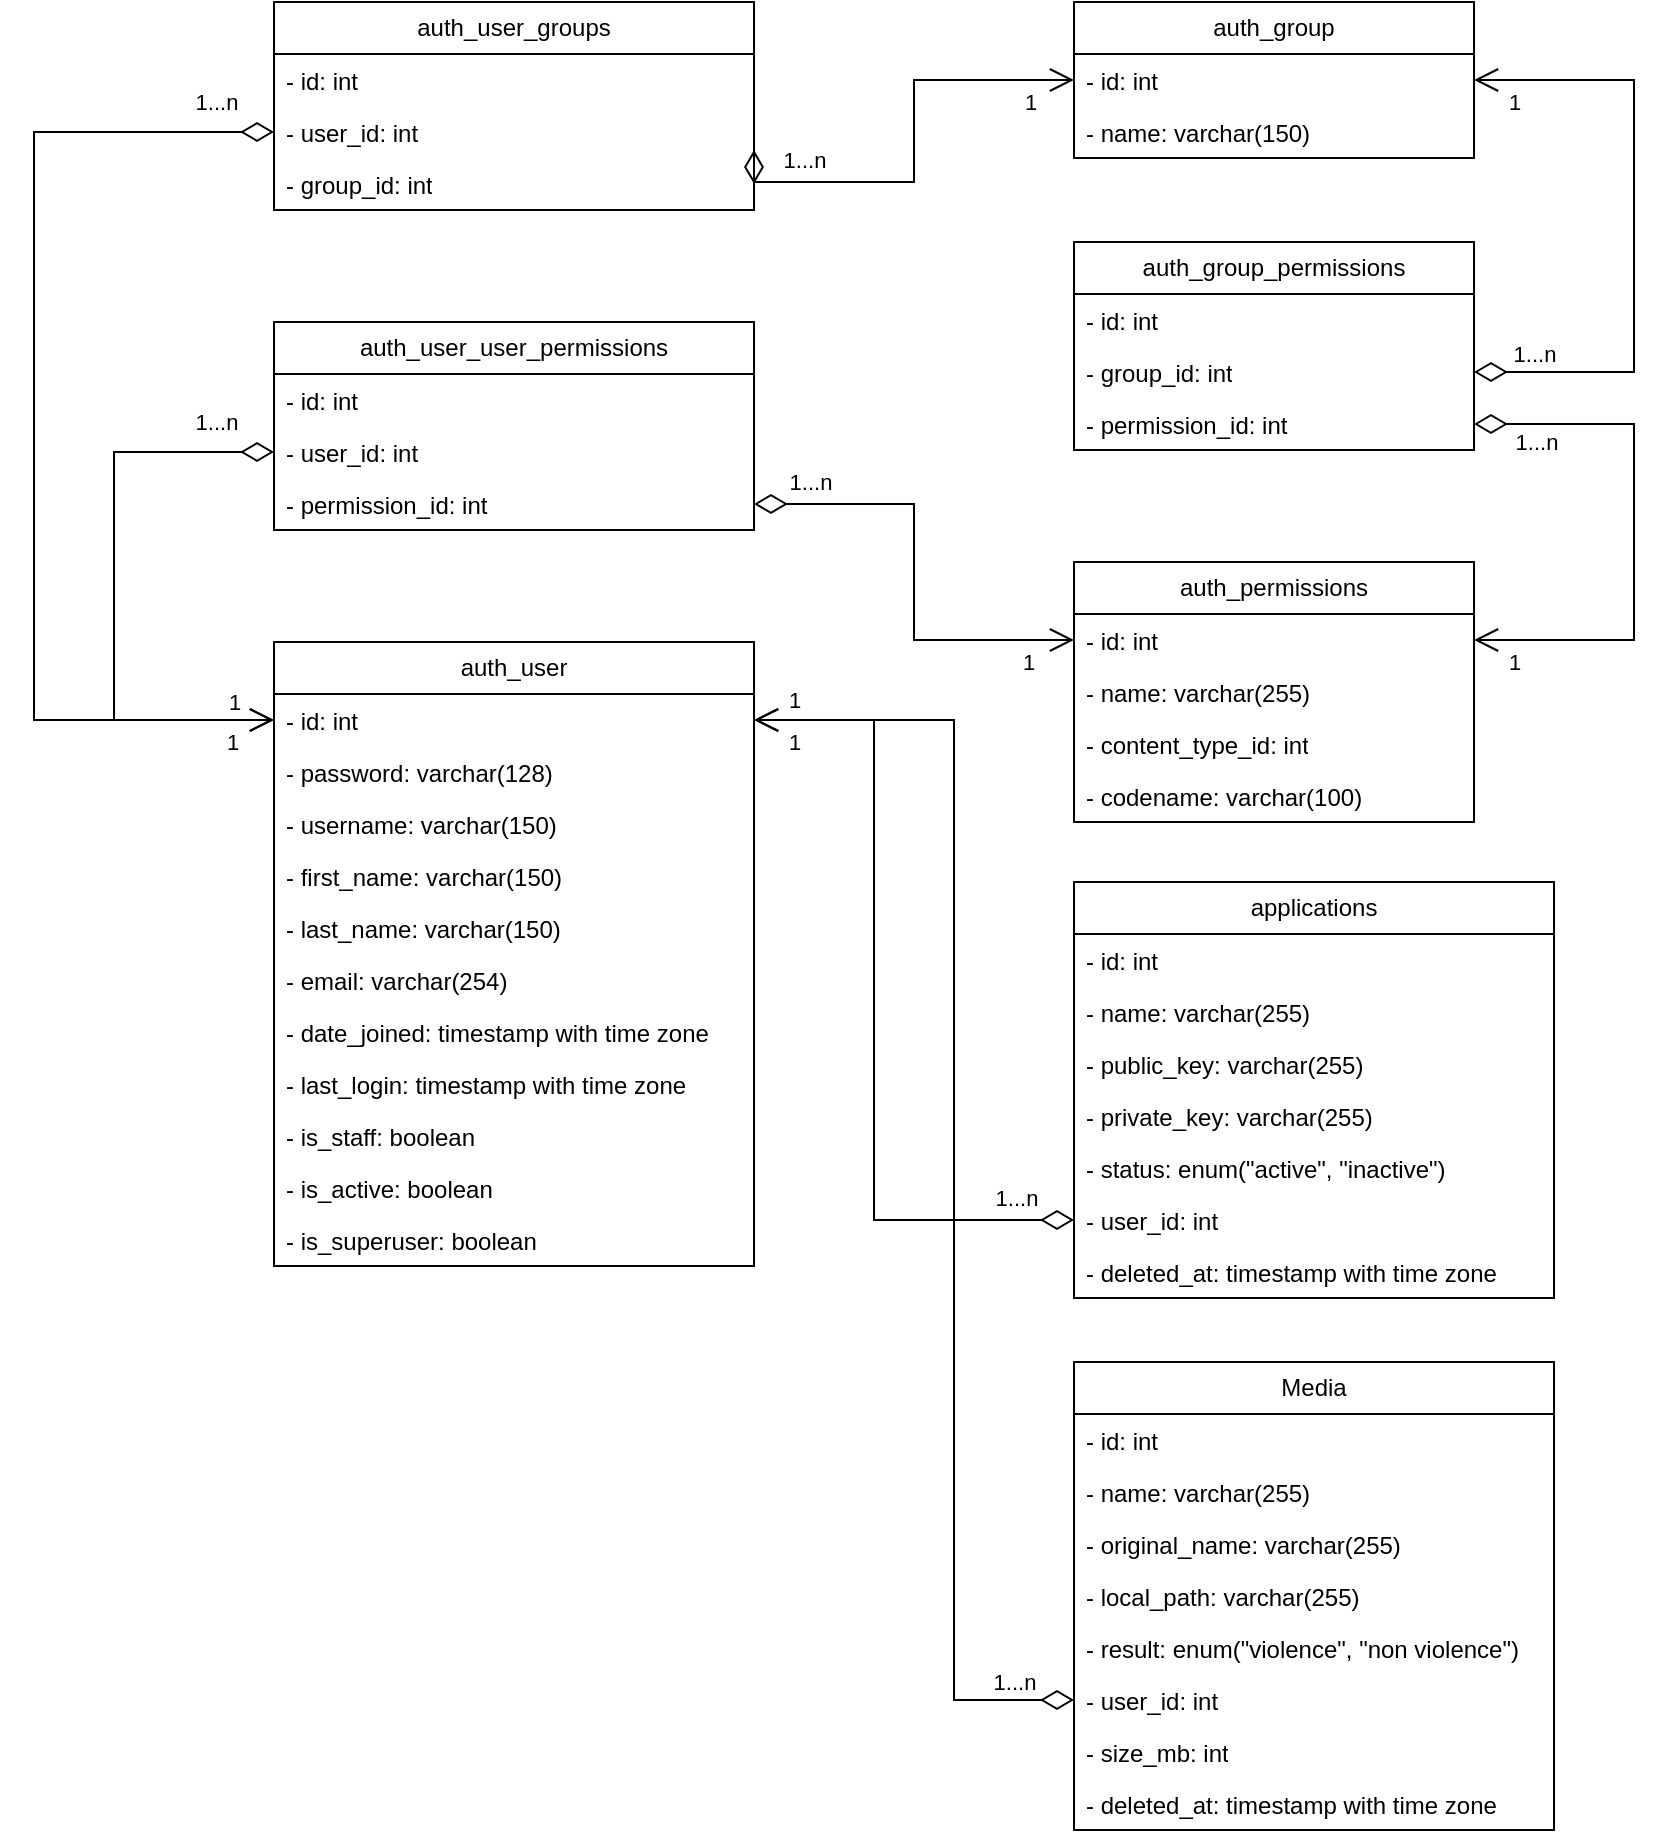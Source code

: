<mxfile version="22.1.18" type="device">
  <diagram name="Page-1" id="EpmE2LYCR6O_98sLAQNN">
    <mxGraphModel dx="1195" dy="756" grid="1" gridSize="10" guides="1" tooltips="1" connect="1" arrows="1" fold="1" page="1" pageScale="1" pageWidth="4681" pageHeight="3300" math="0" shadow="0">
      <root>
        <mxCell id="0" />
        <mxCell id="1" parent="0" />
        <mxCell id="Tgxycxj8VMxs13C29DLe-1" value="auth_user" style="swimlane;fontStyle=0;childLayout=stackLayout;horizontal=1;startSize=26;fillColor=none;horizontalStack=0;resizeParent=1;resizeParentMax=0;resizeLast=0;collapsible=1;marginBottom=0;whiteSpace=wrap;html=1;" vertex="1" parent="1">
          <mxGeometry x="400" y="600" width="240" height="312" as="geometry" />
        </mxCell>
        <mxCell id="Tgxycxj8VMxs13C29DLe-2" value="- id: int" style="text;strokeColor=none;fillColor=none;align=left;verticalAlign=top;spacingLeft=4;spacingRight=4;overflow=hidden;rotatable=0;points=[[0,0.5],[1,0.5]];portConstraint=eastwest;whiteSpace=wrap;html=1;" vertex="1" parent="Tgxycxj8VMxs13C29DLe-1">
          <mxGeometry y="26" width="240" height="26" as="geometry" />
        </mxCell>
        <mxCell id="Tgxycxj8VMxs13C29DLe-3" value="- password: varchar(128)" style="text;strokeColor=none;fillColor=none;align=left;verticalAlign=top;spacingLeft=4;spacingRight=4;overflow=hidden;rotatable=0;points=[[0,0.5],[1,0.5]];portConstraint=eastwest;whiteSpace=wrap;html=1;" vertex="1" parent="Tgxycxj8VMxs13C29DLe-1">
          <mxGeometry y="52" width="240" height="26" as="geometry" />
        </mxCell>
        <mxCell id="Tgxycxj8VMxs13C29DLe-4" value="- username: varchar(150)" style="text;strokeColor=none;fillColor=none;align=left;verticalAlign=top;spacingLeft=4;spacingRight=4;overflow=hidden;rotatable=0;points=[[0,0.5],[1,0.5]];portConstraint=eastwest;whiteSpace=wrap;html=1;" vertex="1" parent="Tgxycxj8VMxs13C29DLe-1">
          <mxGeometry y="78" width="240" height="26" as="geometry" />
        </mxCell>
        <mxCell id="Tgxycxj8VMxs13C29DLe-5" value="- first_name: varchar(150)" style="text;strokeColor=none;fillColor=none;align=left;verticalAlign=top;spacingLeft=4;spacingRight=4;overflow=hidden;rotatable=0;points=[[0,0.5],[1,0.5]];portConstraint=eastwest;whiteSpace=wrap;html=1;" vertex="1" parent="Tgxycxj8VMxs13C29DLe-1">
          <mxGeometry y="104" width="240" height="26" as="geometry" />
        </mxCell>
        <mxCell id="Tgxycxj8VMxs13C29DLe-6" value="- last_name: varchar(150)" style="text;strokeColor=none;fillColor=none;align=left;verticalAlign=top;spacingLeft=4;spacingRight=4;overflow=hidden;rotatable=0;points=[[0,0.5],[1,0.5]];portConstraint=eastwest;whiteSpace=wrap;html=1;" vertex="1" parent="Tgxycxj8VMxs13C29DLe-1">
          <mxGeometry y="130" width="240" height="26" as="geometry" />
        </mxCell>
        <mxCell id="Tgxycxj8VMxs13C29DLe-7" value="- email: varchar(254)" style="text;strokeColor=none;fillColor=none;align=left;verticalAlign=top;spacingLeft=4;spacingRight=4;overflow=hidden;rotatable=0;points=[[0,0.5],[1,0.5]];portConstraint=eastwest;whiteSpace=wrap;html=1;" vertex="1" parent="Tgxycxj8VMxs13C29DLe-1">
          <mxGeometry y="156" width="240" height="26" as="geometry" />
        </mxCell>
        <mxCell id="Tgxycxj8VMxs13C29DLe-8" value="- date_joined: timestamp with time zone" style="text;strokeColor=none;fillColor=none;align=left;verticalAlign=top;spacingLeft=4;spacingRight=4;overflow=hidden;rotatable=0;points=[[0,0.5],[1,0.5]];portConstraint=eastwest;whiteSpace=wrap;html=1;" vertex="1" parent="Tgxycxj8VMxs13C29DLe-1">
          <mxGeometry y="182" width="240" height="26" as="geometry" />
        </mxCell>
        <mxCell id="Tgxycxj8VMxs13C29DLe-9" value="- last_login: timestamp with time zone" style="text;strokeColor=none;fillColor=none;align=left;verticalAlign=top;spacingLeft=4;spacingRight=4;overflow=hidden;rotatable=0;points=[[0,0.5],[1,0.5]];portConstraint=eastwest;whiteSpace=wrap;html=1;" vertex="1" parent="Tgxycxj8VMxs13C29DLe-1">
          <mxGeometry y="208" width="240" height="26" as="geometry" />
        </mxCell>
        <mxCell id="Tgxycxj8VMxs13C29DLe-10" value="- is_staff: boolean" style="text;strokeColor=none;fillColor=none;align=left;verticalAlign=top;spacingLeft=4;spacingRight=4;overflow=hidden;rotatable=0;points=[[0,0.5],[1,0.5]];portConstraint=eastwest;whiteSpace=wrap;html=1;" vertex="1" parent="Tgxycxj8VMxs13C29DLe-1">
          <mxGeometry y="234" width="240" height="26" as="geometry" />
        </mxCell>
        <mxCell id="Tgxycxj8VMxs13C29DLe-11" value="- is_active: boolean" style="text;strokeColor=none;fillColor=none;align=left;verticalAlign=top;spacingLeft=4;spacingRight=4;overflow=hidden;rotatable=0;points=[[0,0.5],[1,0.5]];portConstraint=eastwest;whiteSpace=wrap;html=1;" vertex="1" parent="Tgxycxj8VMxs13C29DLe-1">
          <mxGeometry y="260" width="240" height="26" as="geometry" />
        </mxCell>
        <mxCell id="Tgxycxj8VMxs13C29DLe-12" value="- is_superuser: boolean" style="text;strokeColor=none;fillColor=none;align=left;verticalAlign=top;spacingLeft=4;spacingRight=4;overflow=hidden;rotatable=0;points=[[0,0.5],[1,0.5]];portConstraint=eastwest;whiteSpace=wrap;html=1;" vertex="1" parent="Tgxycxj8VMxs13C29DLe-1">
          <mxGeometry y="286" width="240" height="26" as="geometry" />
        </mxCell>
        <mxCell id="Tgxycxj8VMxs13C29DLe-13" value="auth_group" style="swimlane;fontStyle=0;childLayout=stackLayout;horizontal=1;startSize=26;fillColor=none;horizontalStack=0;resizeParent=1;resizeParentMax=0;resizeLast=0;collapsible=1;marginBottom=0;whiteSpace=wrap;html=1;" vertex="1" parent="1">
          <mxGeometry x="800" y="280" width="200" height="78" as="geometry" />
        </mxCell>
        <mxCell id="Tgxycxj8VMxs13C29DLe-14" value="- id: int" style="text;strokeColor=none;fillColor=none;align=left;verticalAlign=top;spacingLeft=4;spacingRight=4;overflow=hidden;rotatable=0;points=[[0,0.5],[1,0.5]];portConstraint=eastwest;whiteSpace=wrap;html=1;" vertex="1" parent="Tgxycxj8VMxs13C29DLe-13">
          <mxGeometry y="26" width="200" height="26" as="geometry" />
        </mxCell>
        <mxCell id="Tgxycxj8VMxs13C29DLe-15" value="- name: varchar(150)" style="text;strokeColor=none;fillColor=none;align=left;verticalAlign=top;spacingLeft=4;spacingRight=4;overflow=hidden;rotatable=0;points=[[0,0.5],[1,0.5]];portConstraint=eastwest;whiteSpace=wrap;html=1;" vertex="1" parent="Tgxycxj8VMxs13C29DLe-13">
          <mxGeometry y="52" width="200" height="26" as="geometry" />
        </mxCell>
        <mxCell id="Tgxycxj8VMxs13C29DLe-17" value="auth_group_permissions" style="swimlane;fontStyle=0;childLayout=stackLayout;horizontal=1;startSize=26;fillColor=none;horizontalStack=0;resizeParent=1;resizeParentMax=0;resizeLast=0;collapsible=1;marginBottom=0;whiteSpace=wrap;html=1;" vertex="1" parent="1">
          <mxGeometry x="800" y="400" width="200" height="104" as="geometry" />
        </mxCell>
        <mxCell id="Tgxycxj8VMxs13C29DLe-18" value="- id: int" style="text;strokeColor=none;fillColor=none;align=left;verticalAlign=top;spacingLeft=4;spacingRight=4;overflow=hidden;rotatable=0;points=[[0,0.5],[1,0.5]];portConstraint=eastwest;whiteSpace=wrap;html=1;" vertex="1" parent="Tgxycxj8VMxs13C29DLe-17">
          <mxGeometry y="26" width="200" height="26" as="geometry" />
        </mxCell>
        <mxCell id="Tgxycxj8VMxs13C29DLe-19" value="- group_id: int" style="text;strokeColor=none;fillColor=none;align=left;verticalAlign=top;spacingLeft=4;spacingRight=4;overflow=hidden;rotatable=0;points=[[0,0.5],[1,0.5]];portConstraint=eastwest;whiteSpace=wrap;html=1;" vertex="1" parent="Tgxycxj8VMxs13C29DLe-17">
          <mxGeometry y="52" width="200" height="26" as="geometry" />
        </mxCell>
        <mxCell id="Tgxycxj8VMxs13C29DLe-20" value="- permission_id: int" style="text;strokeColor=none;fillColor=none;align=left;verticalAlign=top;spacingLeft=4;spacingRight=4;overflow=hidden;rotatable=0;points=[[0,0.5],[1,0.5]];portConstraint=eastwest;whiteSpace=wrap;html=1;" vertex="1" parent="Tgxycxj8VMxs13C29DLe-17">
          <mxGeometry y="78" width="200" height="26" as="geometry" />
        </mxCell>
        <mxCell id="Tgxycxj8VMxs13C29DLe-21" value="auth_permissions" style="swimlane;fontStyle=0;childLayout=stackLayout;horizontal=1;startSize=26;fillColor=none;horizontalStack=0;resizeParent=1;resizeParentMax=0;resizeLast=0;collapsible=1;marginBottom=0;whiteSpace=wrap;html=1;" vertex="1" parent="1">
          <mxGeometry x="800" y="560" width="200" height="130" as="geometry" />
        </mxCell>
        <mxCell id="Tgxycxj8VMxs13C29DLe-22" value="- id: int" style="text;strokeColor=none;fillColor=none;align=left;verticalAlign=top;spacingLeft=4;spacingRight=4;overflow=hidden;rotatable=0;points=[[0,0.5],[1,0.5]];portConstraint=eastwest;whiteSpace=wrap;html=1;" vertex="1" parent="Tgxycxj8VMxs13C29DLe-21">
          <mxGeometry y="26" width="200" height="26" as="geometry" />
        </mxCell>
        <mxCell id="Tgxycxj8VMxs13C29DLe-23" value="- name: varchar(255)" style="text;strokeColor=none;fillColor=none;align=left;verticalAlign=top;spacingLeft=4;spacingRight=4;overflow=hidden;rotatable=0;points=[[0,0.5],[1,0.5]];portConstraint=eastwest;whiteSpace=wrap;html=1;" vertex="1" parent="Tgxycxj8VMxs13C29DLe-21">
          <mxGeometry y="52" width="200" height="26" as="geometry" />
        </mxCell>
        <mxCell id="Tgxycxj8VMxs13C29DLe-24" value="- content_type_id: int" style="text;strokeColor=none;fillColor=none;align=left;verticalAlign=top;spacingLeft=4;spacingRight=4;overflow=hidden;rotatable=0;points=[[0,0.5],[1,0.5]];portConstraint=eastwest;whiteSpace=wrap;html=1;" vertex="1" parent="Tgxycxj8VMxs13C29DLe-21">
          <mxGeometry y="78" width="200" height="26" as="geometry" />
        </mxCell>
        <mxCell id="Tgxycxj8VMxs13C29DLe-25" value="- codename: varchar(100)" style="text;strokeColor=none;fillColor=none;align=left;verticalAlign=top;spacingLeft=4;spacingRight=4;overflow=hidden;rotatable=0;points=[[0,0.5],[1,0.5]];portConstraint=eastwest;whiteSpace=wrap;html=1;" vertex="1" parent="Tgxycxj8VMxs13C29DLe-21">
          <mxGeometry y="104" width="200" height="26" as="geometry" />
        </mxCell>
        <mxCell id="Tgxycxj8VMxs13C29DLe-26" value="auth_user_groups" style="swimlane;fontStyle=0;childLayout=stackLayout;horizontal=1;startSize=26;fillColor=none;horizontalStack=0;resizeParent=1;resizeParentMax=0;resizeLast=0;collapsible=1;marginBottom=0;whiteSpace=wrap;html=1;" vertex="1" parent="1">
          <mxGeometry x="400" y="280" width="240" height="104" as="geometry" />
        </mxCell>
        <mxCell id="Tgxycxj8VMxs13C29DLe-27" value="- id: int" style="text;strokeColor=none;fillColor=none;align=left;verticalAlign=top;spacingLeft=4;spacingRight=4;overflow=hidden;rotatable=0;points=[[0,0.5],[1,0.5]];portConstraint=eastwest;whiteSpace=wrap;html=1;" vertex="1" parent="Tgxycxj8VMxs13C29DLe-26">
          <mxGeometry y="26" width="240" height="26" as="geometry" />
        </mxCell>
        <mxCell id="Tgxycxj8VMxs13C29DLe-28" value="- user_id: int" style="text;strokeColor=none;fillColor=none;align=left;verticalAlign=top;spacingLeft=4;spacingRight=4;overflow=hidden;rotatable=0;points=[[0,0.5],[1,0.5]];portConstraint=eastwest;whiteSpace=wrap;html=1;" vertex="1" parent="Tgxycxj8VMxs13C29DLe-26">
          <mxGeometry y="52" width="240" height="26" as="geometry" />
        </mxCell>
        <mxCell id="Tgxycxj8VMxs13C29DLe-29" value="- group_id: int" style="text;strokeColor=none;fillColor=none;align=left;verticalAlign=top;spacingLeft=4;spacingRight=4;overflow=hidden;rotatable=0;points=[[0,0.5],[1,0.5]];portConstraint=eastwest;whiteSpace=wrap;html=1;" vertex="1" parent="Tgxycxj8VMxs13C29DLe-26">
          <mxGeometry y="78" width="240" height="26" as="geometry" />
        </mxCell>
        <mxCell id="Tgxycxj8VMxs13C29DLe-38" value="auth_user_user_permissions" style="swimlane;fontStyle=0;childLayout=stackLayout;horizontal=1;startSize=26;fillColor=none;horizontalStack=0;resizeParent=1;resizeParentMax=0;resizeLast=0;collapsible=1;marginBottom=0;whiteSpace=wrap;html=1;" vertex="1" parent="1">
          <mxGeometry x="400" y="440" width="240" height="104" as="geometry" />
        </mxCell>
        <mxCell id="Tgxycxj8VMxs13C29DLe-39" value="- id: int" style="text;strokeColor=none;fillColor=none;align=left;verticalAlign=top;spacingLeft=4;spacingRight=4;overflow=hidden;rotatable=0;points=[[0,0.5],[1,0.5]];portConstraint=eastwest;whiteSpace=wrap;html=1;" vertex="1" parent="Tgxycxj8VMxs13C29DLe-38">
          <mxGeometry y="26" width="240" height="26" as="geometry" />
        </mxCell>
        <mxCell id="Tgxycxj8VMxs13C29DLe-40" value="- user_id: int" style="text;strokeColor=none;fillColor=none;align=left;verticalAlign=top;spacingLeft=4;spacingRight=4;overflow=hidden;rotatable=0;points=[[0,0.5],[1,0.5]];portConstraint=eastwest;whiteSpace=wrap;html=1;" vertex="1" parent="Tgxycxj8VMxs13C29DLe-38">
          <mxGeometry y="52" width="240" height="26" as="geometry" />
        </mxCell>
        <mxCell id="Tgxycxj8VMxs13C29DLe-41" value="- permission_id: int" style="text;strokeColor=none;fillColor=none;align=left;verticalAlign=top;spacingLeft=4;spacingRight=4;overflow=hidden;rotatable=0;points=[[0,0.5],[1,0.5]];portConstraint=eastwest;whiteSpace=wrap;html=1;" vertex="1" parent="Tgxycxj8VMxs13C29DLe-38">
          <mxGeometry y="78" width="240" height="26" as="geometry" />
        </mxCell>
        <mxCell id="Tgxycxj8VMxs13C29DLe-45" style="edgeStyle=orthogonalEdgeStyle;rounded=0;orthogonalLoop=1;jettySize=auto;html=1;entryX=0;entryY=0.5;entryDx=0;entryDy=0;startArrow=diamondThin;startFill=0;endArrow=open;endFill=0;targetPerimeterSpacing=0;sourcePerimeterSpacing=0;endSize=10;startSize=14;exitX=0;exitY=0.5;exitDx=0;exitDy=0;" edge="1" parent="1" source="Tgxycxj8VMxs13C29DLe-28" target="Tgxycxj8VMxs13C29DLe-2">
          <mxGeometry relative="1" as="geometry">
            <mxPoint x="350" y="270" as="sourcePoint" />
            <Array as="points">
              <mxPoint x="280" y="345" />
              <mxPoint x="280" y="639" />
            </Array>
          </mxGeometry>
        </mxCell>
        <mxCell id="Tgxycxj8VMxs13C29DLe-47" value="1...n" style="edgeLabel;html=1;align=center;verticalAlign=middle;resizable=0;points=[];" vertex="1" connectable="0" parent="Tgxycxj8VMxs13C29DLe-45">
          <mxGeometry x="-0.758" relative="1" as="geometry">
            <mxPoint x="35" y="-15" as="offset" />
          </mxGeometry>
        </mxCell>
        <mxCell id="Tgxycxj8VMxs13C29DLe-48" value="1" style="edgeLabel;html=1;align=center;verticalAlign=middle;resizable=0;points=[];" vertex="1" connectable="0" parent="Tgxycxj8VMxs13C29DLe-45">
          <mxGeometry x="0.794" relative="1" as="geometry">
            <mxPoint x="34" y="11" as="offset" />
          </mxGeometry>
        </mxCell>
        <mxCell id="Tgxycxj8VMxs13C29DLe-49" style="edgeStyle=orthogonalEdgeStyle;rounded=0;orthogonalLoop=1;jettySize=auto;html=1;entryX=1;entryY=0.5;entryDx=0;entryDy=0;startArrow=diamondThin;startFill=0;endArrow=open;endFill=0;targetPerimeterSpacing=0;sourcePerimeterSpacing=0;endSize=10;startSize=14;exitX=1;exitY=0.5;exitDx=0;exitDy=0;" edge="1" parent="1" source="Tgxycxj8VMxs13C29DLe-19" target="Tgxycxj8VMxs13C29DLe-14">
          <mxGeometry relative="1" as="geometry">
            <mxPoint x="740" y="226" as="sourcePoint" />
            <mxPoint x="900" y="200" as="targetPoint" />
            <Array as="points">
              <mxPoint x="1080" y="465" />
              <mxPoint x="1080" y="319" />
            </Array>
          </mxGeometry>
        </mxCell>
        <mxCell id="Tgxycxj8VMxs13C29DLe-50" value="1...n" style="edgeLabel;html=1;align=center;verticalAlign=middle;resizable=0;points=[];" vertex="1" connectable="0" parent="Tgxycxj8VMxs13C29DLe-49">
          <mxGeometry x="-0.758" relative="1" as="geometry">
            <mxPoint x="-7" y="-9" as="offset" />
          </mxGeometry>
        </mxCell>
        <mxCell id="Tgxycxj8VMxs13C29DLe-51" value="1" style="edgeLabel;html=1;align=center;verticalAlign=middle;resizable=0;points=[];" vertex="1" connectable="0" parent="Tgxycxj8VMxs13C29DLe-49">
          <mxGeometry x="0.794" relative="1" as="geometry">
            <mxPoint x="-12" y="11" as="offset" />
          </mxGeometry>
        </mxCell>
        <mxCell id="Tgxycxj8VMxs13C29DLe-52" style="edgeStyle=orthogonalEdgeStyle;rounded=0;orthogonalLoop=1;jettySize=auto;html=1;startArrow=diamondThin;startFill=0;endArrow=open;endFill=0;targetPerimeterSpacing=0;sourcePerimeterSpacing=0;endSize=10;startSize=14;entryX=1;entryY=0.5;entryDx=0;entryDy=0;" edge="1" parent="1" target="Tgxycxj8VMxs13C29DLe-22">
          <mxGeometry relative="1" as="geometry">
            <mxPoint x="1000" y="491" as="sourcePoint" />
            <mxPoint x="1090" y="600" as="targetPoint" />
            <Array as="points">
              <mxPoint x="1080" y="491" />
              <mxPoint x="1080" y="599" />
            </Array>
          </mxGeometry>
        </mxCell>
        <mxCell id="Tgxycxj8VMxs13C29DLe-53" value="1...n" style="edgeLabel;html=1;align=center;verticalAlign=middle;resizable=0;points=[];" vertex="1" connectable="0" parent="Tgxycxj8VMxs13C29DLe-52">
          <mxGeometry x="-0.758" relative="1" as="geometry">
            <mxPoint x="-2" y="9" as="offset" />
          </mxGeometry>
        </mxCell>
        <mxCell id="Tgxycxj8VMxs13C29DLe-54" value="1" style="edgeLabel;html=1;align=center;verticalAlign=middle;resizable=0;points=[];" vertex="1" connectable="0" parent="Tgxycxj8VMxs13C29DLe-52">
          <mxGeometry x="0.794" relative="1" as="geometry">
            <mxPoint x="-8" y="11" as="offset" />
          </mxGeometry>
        </mxCell>
        <mxCell id="Tgxycxj8VMxs13C29DLe-55" style="edgeStyle=orthogonalEdgeStyle;rounded=0;orthogonalLoop=1;jettySize=auto;html=1;entryX=0;entryY=0.5;entryDx=0;entryDy=0;startArrow=diamondThin;startFill=0;endArrow=open;endFill=0;targetPerimeterSpacing=0;sourcePerimeterSpacing=0;endSize=10;startSize=14;exitX=1;exitY=0.5;exitDx=0;exitDy=0;" edge="1" parent="1" source="Tgxycxj8VMxs13C29DLe-29" target="Tgxycxj8VMxs13C29DLe-14">
          <mxGeometry relative="1" as="geometry">
            <mxPoint x="450" y="355" as="sourcePoint" />
            <mxPoint x="450" y="489" as="targetPoint" />
            <Array as="points">
              <mxPoint x="720" y="370" />
              <mxPoint x="720" y="319" />
            </Array>
          </mxGeometry>
        </mxCell>
        <mxCell id="Tgxycxj8VMxs13C29DLe-56" value="1...n" style="edgeLabel;html=1;align=center;verticalAlign=middle;resizable=0;points=[];" vertex="1" connectable="0" parent="Tgxycxj8VMxs13C29DLe-55">
          <mxGeometry x="-0.758" relative="1" as="geometry">
            <mxPoint y="-11" as="offset" />
          </mxGeometry>
        </mxCell>
        <mxCell id="Tgxycxj8VMxs13C29DLe-57" value="1" style="edgeLabel;html=1;align=center;verticalAlign=middle;resizable=0;points=[];" vertex="1" connectable="0" parent="Tgxycxj8VMxs13C29DLe-55">
          <mxGeometry x="0.794" relative="1" as="geometry">
            <mxPoint y="11" as="offset" />
          </mxGeometry>
        </mxCell>
        <mxCell id="Tgxycxj8VMxs13C29DLe-58" style="edgeStyle=orthogonalEdgeStyle;rounded=0;orthogonalLoop=1;jettySize=auto;html=1;entryX=0;entryY=0.5;entryDx=0;entryDy=0;startArrow=diamondThin;startFill=0;endArrow=open;endFill=0;targetPerimeterSpacing=0;sourcePerimeterSpacing=0;endSize=10;startSize=14;exitX=0;exitY=0.5;exitDx=0;exitDy=0;" edge="1" parent="1" source="Tgxycxj8VMxs13C29DLe-40" target="Tgxycxj8VMxs13C29DLe-2">
          <mxGeometry relative="1" as="geometry">
            <mxPoint x="370" y="520" as="sourcePoint" />
            <mxPoint x="370" y="814" as="targetPoint" />
            <Array as="points">
              <mxPoint x="320" y="505" />
              <mxPoint x="320" y="639" />
            </Array>
          </mxGeometry>
        </mxCell>
        <mxCell id="Tgxycxj8VMxs13C29DLe-59" value="1...n" style="edgeLabel;html=1;align=center;verticalAlign=middle;resizable=0;points=[];" vertex="1" connectable="0" parent="Tgxycxj8VMxs13C29DLe-58">
          <mxGeometry x="-0.758" relative="1" as="geometry">
            <mxPoint x="6" y="-15" as="offset" />
          </mxGeometry>
        </mxCell>
        <mxCell id="Tgxycxj8VMxs13C29DLe-60" value="1" style="edgeLabel;html=1;align=center;verticalAlign=middle;resizable=0;points=[];" vertex="1" connectable="0" parent="Tgxycxj8VMxs13C29DLe-58">
          <mxGeometry x="0.794" relative="1" as="geometry">
            <mxPoint x="10" y="-9" as="offset" />
          </mxGeometry>
        </mxCell>
        <mxCell id="Tgxycxj8VMxs13C29DLe-61" style="edgeStyle=orthogonalEdgeStyle;rounded=0;orthogonalLoop=1;jettySize=auto;html=1;entryX=0;entryY=0.5;entryDx=0;entryDy=0;startArrow=diamondThin;startFill=0;endArrow=open;endFill=0;targetPerimeterSpacing=0;sourcePerimeterSpacing=0;endSize=10;startSize=14;exitX=1;exitY=0.5;exitDx=0;exitDy=0;" edge="1" parent="1" source="Tgxycxj8VMxs13C29DLe-41" target="Tgxycxj8VMxs13C29DLe-22">
          <mxGeometry relative="1" as="geometry">
            <mxPoint x="650" y="572" as="sourcePoint" />
            <mxPoint x="890" y="520" as="targetPoint" />
            <Array as="points">
              <mxPoint x="720" y="531" />
              <mxPoint x="720" y="599" />
            </Array>
          </mxGeometry>
        </mxCell>
        <mxCell id="Tgxycxj8VMxs13C29DLe-62" value="1...n" style="edgeLabel;html=1;align=center;verticalAlign=middle;resizable=0;points=[];" vertex="1" connectable="0" parent="Tgxycxj8VMxs13C29DLe-61">
          <mxGeometry x="-0.758" relative="1" as="geometry">
            <mxPoint y="-11" as="offset" />
          </mxGeometry>
        </mxCell>
        <mxCell id="Tgxycxj8VMxs13C29DLe-63" value="1" style="edgeLabel;html=1;align=center;verticalAlign=middle;resizable=0;points=[];" vertex="1" connectable="0" parent="Tgxycxj8VMxs13C29DLe-61">
          <mxGeometry x="0.794" relative="1" as="geometry">
            <mxPoint y="11" as="offset" />
          </mxGeometry>
        </mxCell>
        <mxCell id="Tgxycxj8VMxs13C29DLe-76" value="applications" style="swimlane;fontStyle=0;childLayout=stackLayout;horizontal=1;startSize=26;fillColor=none;horizontalStack=0;resizeParent=1;resizeParentMax=0;resizeLast=0;collapsible=1;marginBottom=0;whiteSpace=wrap;html=1;" vertex="1" parent="1">
          <mxGeometry x="800" y="720" width="240" height="208" as="geometry" />
        </mxCell>
        <mxCell id="Tgxycxj8VMxs13C29DLe-77" value="- id: int" style="text;strokeColor=none;fillColor=none;align=left;verticalAlign=top;spacingLeft=4;spacingRight=4;overflow=hidden;rotatable=0;points=[[0,0.5],[1,0.5]];portConstraint=eastwest;whiteSpace=wrap;html=1;" vertex="1" parent="Tgxycxj8VMxs13C29DLe-76">
          <mxGeometry y="26" width="240" height="26" as="geometry" />
        </mxCell>
        <mxCell id="Tgxycxj8VMxs13C29DLe-78" value="- name: varchar(255)" style="text;strokeColor=none;fillColor=none;align=left;verticalAlign=top;spacingLeft=4;spacingRight=4;overflow=hidden;rotatable=0;points=[[0,0.5],[1,0.5]];portConstraint=eastwest;whiteSpace=wrap;html=1;" vertex="1" parent="Tgxycxj8VMxs13C29DLe-76">
          <mxGeometry y="52" width="240" height="26" as="geometry" />
        </mxCell>
        <mxCell id="Tgxycxj8VMxs13C29DLe-79" value="- public_key: varchar(255)" style="text;strokeColor=none;fillColor=none;align=left;verticalAlign=top;spacingLeft=4;spacingRight=4;overflow=hidden;rotatable=0;points=[[0,0.5],[1,0.5]];portConstraint=eastwest;whiteSpace=wrap;html=1;" vertex="1" parent="Tgxycxj8VMxs13C29DLe-76">
          <mxGeometry y="78" width="240" height="26" as="geometry" />
        </mxCell>
        <mxCell id="Tgxycxj8VMxs13C29DLe-80" value="- private_key: varchar(255)" style="text;strokeColor=none;fillColor=none;align=left;verticalAlign=top;spacingLeft=4;spacingRight=4;overflow=hidden;rotatable=0;points=[[0,0.5],[1,0.5]];portConstraint=eastwest;whiteSpace=wrap;html=1;" vertex="1" parent="Tgxycxj8VMxs13C29DLe-76">
          <mxGeometry y="104" width="240" height="26" as="geometry" />
        </mxCell>
        <mxCell id="Tgxycxj8VMxs13C29DLe-81" value="- status: enum(&quot;active&quot;, &quot;inactive&quot;)" style="text;strokeColor=none;fillColor=none;align=left;verticalAlign=top;spacingLeft=4;spacingRight=4;overflow=hidden;rotatable=0;points=[[0,0.5],[1,0.5]];portConstraint=eastwest;whiteSpace=wrap;html=1;" vertex="1" parent="Tgxycxj8VMxs13C29DLe-76">
          <mxGeometry y="130" width="240" height="26" as="geometry" />
        </mxCell>
        <mxCell id="Tgxycxj8VMxs13C29DLe-82" value="- user_id: int" style="text;strokeColor=none;fillColor=none;align=left;verticalAlign=top;spacingLeft=4;spacingRight=4;overflow=hidden;rotatable=0;points=[[0,0.5],[1,0.5]];portConstraint=eastwest;whiteSpace=wrap;html=1;" vertex="1" parent="Tgxycxj8VMxs13C29DLe-76">
          <mxGeometry y="156" width="240" height="26" as="geometry" />
        </mxCell>
        <mxCell id="Tgxycxj8VMxs13C29DLe-88" value="- deleted_at: timestamp with time zone" style="text;strokeColor=none;fillColor=none;align=left;verticalAlign=top;spacingLeft=4;spacingRight=4;overflow=hidden;rotatable=0;points=[[0,0.5],[1,0.5]];portConstraint=eastwest;whiteSpace=wrap;html=1;" vertex="1" parent="Tgxycxj8VMxs13C29DLe-76">
          <mxGeometry y="182" width="240" height="26" as="geometry" />
        </mxCell>
        <mxCell id="Tgxycxj8VMxs13C29DLe-89" style="edgeStyle=orthogonalEdgeStyle;rounded=0;orthogonalLoop=1;jettySize=auto;html=1;entryX=1;entryY=0.5;entryDx=0;entryDy=0;startArrow=diamondThin;startFill=0;endArrow=open;endFill=0;targetPerimeterSpacing=0;sourcePerimeterSpacing=0;endSize=10;startSize=14;exitX=0;exitY=0.5;exitDx=0;exitDy=0;" edge="1" parent="1" source="Tgxycxj8VMxs13C29DLe-82" target="Tgxycxj8VMxs13C29DLe-2">
          <mxGeometry relative="1" as="geometry">
            <mxPoint x="650" y="630" as="sourcePoint" />
            <mxPoint x="810" y="698" as="targetPoint" />
            <Array as="points">
              <mxPoint x="700" y="889" />
              <mxPoint x="700" y="639" />
            </Array>
          </mxGeometry>
        </mxCell>
        <mxCell id="Tgxycxj8VMxs13C29DLe-90" value="1...n" style="edgeLabel;html=1;align=center;verticalAlign=middle;resizable=0;points=[];" vertex="1" connectable="0" parent="Tgxycxj8VMxs13C29DLe-89">
          <mxGeometry x="-0.758" relative="1" as="geometry">
            <mxPoint x="20" y="-11" as="offset" />
          </mxGeometry>
        </mxCell>
        <mxCell id="Tgxycxj8VMxs13C29DLe-91" value="1" style="edgeLabel;html=1;align=center;verticalAlign=middle;resizable=0;points=[];" vertex="1" connectable="0" parent="Tgxycxj8VMxs13C29DLe-89">
          <mxGeometry x="0.794" relative="1" as="geometry">
            <mxPoint x="-22" y="11" as="offset" />
          </mxGeometry>
        </mxCell>
        <mxCell id="Tgxycxj8VMxs13C29DLe-92" value="Media" style="swimlane;fontStyle=0;childLayout=stackLayout;horizontal=1;startSize=26;fillColor=none;horizontalStack=0;resizeParent=1;resizeParentMax=0;resizeLast=0;collapsible=1;marginBottom=0;whiteSpace=wrap;html=1;" vertex="1" parent="1">
          <mxGeometry x="800" y="960" width="240" height="234" as="geometry" />
        </mxCell>
        <mxCell id="Tgxycxj8VMxs13C29DLe-93" value="- id: int" style="text;strokeColor=none;fillColor=none;align=left;verticalAlign=top;spacingLeft=4;spacingRight=4;overflow=hidden;rotatable=0;points=[[0,0.5],[1,0.5]];portConstraint=eastwest;whiteSpace=wrap;html=1;" vertex="1" parent="Tgxycxj8VMxs13C29DLe-92">
          <mxGeometry y="26" width="240" height="26" as="geometry" />
        </mxCell>
        <mxCell id="Tgxycxj8VMxs13C29DLe-94" value="- name: varchar(255)" style="text;strokeColor=none;fillColor=none;align=left;verticalAlign=top;spacingLeft=4;spacingRight=4;overflow=hidden;rotatable=0;points=[[0,0.5],[1,0.5]];portConstraint=eastwest;whiteSpace=wrap;html=1;" vertex="1" parent="Tgxycxj8VMxs13C29DLe-92">
          <mxGeometry y="52" width="240" height="26" as="geometry" />
        </mxCell>
        <mxCell id="Tgxycxj8VMxs13C29DLe-95" value="- original_name: varchar(255)" style="text;strokeColor=none;fillColor=none;align=left;verticalAlign=top;spacingLeft=4;spacingRight=4;overflow=hidden;rotatable=0;points=[[0,0.5],[1,0.5]];portConstraint=eastwest;whiteSpace=wrap;html=1;" vertex="1" parent="Tgxycxj8VMxs13C29DLe-92">
          <mxGeometry y="78" width="240" height="26" as="geometry" />
        </mxCell>
        <mxCell id="Tgxycxj8VMxs13C29DLe-96" value="- local_path: varchar(255)" style="text;strokeColor=none;fillColor=none;align=left;verticalAlign=top;spacingLeft=4;spacingRight=4;overflow=hidden;rotatable=0;points=[[0,0.5],[1,0.5]];portConstraint=eastwest;whiteSpace=wrap;html=1;" vertex="1" parent="Tgxycxj8VMxs13C29DLe-92">
          <mxGeometry y="104" width="240" height="26" as="geometry" />
        </mxCell>
        <mxCell id="Tgxycxj8VMxs13C29DLe-97" value="- result: enum(&quot;violence&quot;, &quot;non violence&quot;)" style="text;strokeColor=none;fillColor=none;align=left;verticalAlign=top;spacingLeft=4;spacingRight=4;overflow=hidden;rotatable=0;points=[[0,0.5],[1,0.5]];portConstraint=eastwest;whiteSpace=wrap;html=1;" vertex="1" parent="Tgxycxj8VMxs13C29DLe-92">
          <mxGeometry y="130" width="240" height="26" as="geometry" />
        </mxCell>
        <mxCell id="Tgxycxj8VMxs13C29DLe-98" value="- user_id: int" style="text;strokeColor=none;fillColor=none;align=left;verticalAlign=top;spacingLeft=4;spacingRight=4;overflow=hidden;rotatable=0;points=[[0,0.5],[1,0.5]];portConstraint=eastwest;whiteSpace=wrap;html=1;" vertex="1" parent="Tgxycxj8VMxs13C29DLe-92">
          <mxGeometry y="156" width="240" height="26" as="geometry" />
        </mxCell>
        <mxCell id="Tgxycxj8VMxs13C29DLe-99" value="- size_mb: int" style="text;strokeColor=none;fillColor=none;align=left;verticalAlign=top;spacingLeft=4;spacingRight=4;overflow=hidden;rotatable=0;points=[[0,0.5],[1,0.5]];portConstraint=eastwest;whiteSpace=wrap;html=1;" vertex="1" parent="Tgxycxj8VMxs13C29DLe-92">
          <mxGeometry y="182" width="240" height="26" as="geometry" />
        </mxCell>
        <mxCell id="Tgxycxj8VMxs13C29DLe-104" value="- deleted_at: timestamp with time zone" style="text;strokeColor=none;fillColor=none;align=left;verticalAlign=top;spacingLeft=4;spacingRight=4;overflow=hidden;rotatable=0;points=[[0,0.5],[1,0.5]];portConstraint=eastwest;whiteSpace=wrap;html=1;" vertex="1" parent="Tgxycxj8VMxs13C29DLe-92">
          <mxGeometry y="208" width="240" height="26" as="geometry" />
        </mxCell>
        <mxCell id="Tgxycxj8VMxs13C29DLe-101" style="edgeStyle=orthogonalEdgeStyle;rounded=0;orthogonalLoop=1;jettySize=auto;html=1;entryX=1;entryY=0.5;entryDx=0;entryDy=0;startArrow=diamondThin;startFill=0;endArrow=open;endFill=0;targetPerimeterSpacing=0;sourcePerimeterSpacing=0;endSize=10;startSize=14;exitX=0;exitY=0.5;exitDx=0;exitDy=0;" edge="1" parent="1" source="Tgxycxj8VMxs13C29DLe-98" target="Tgxycxj8VMxs13C29DLe-2">
          <mxGeometry relative="1" as="geometry">
            <mxPoint x="840" y="890" as="sourcePoint" />
            <mxPoint x="680" y="640" as="targetPoint" />
            <Array as="points">
              <mxPoint x="740" y="1129" />
              <mxPoint x="740" y="639" />
            </Array>
          </mxGeometry>
        </mxCell>
        <mxCell id="Tgxycxj8VMxs13C29DLe-102" value="1...n" style="edgeLabel;html=1;align=center;verticalAlign=middle;resizable=0;points=[];" vertex="1" connectable="0" parent="Tgxycxj8VMxs13C29DLe-101">
          <mxGeometry x="-0.758" relative="1" as="geometry">
            <mxPoint x="30" y="9" as="offset" />
          </mxGeometry>
        </mxCell>
        <mxCell id="Tgxycxj8VMxs13C29DLe-103" value="1" style="edgeLabel;html=1;align=center;verticalAlign=middle;resizable=0;points=[];" vertex="1" connectable="0" parent="Tgxycxj8VMxs13C29DLe-101">
          <mxGeometry x="0.794" relative="1" as="geometry">
            <mxPoint x="-47" y="-10" as="offset" />
          </mxGeometry>
        </mxCell>
      </root>
    </mxGraphModel>
  </diagram>
</mxfile>
